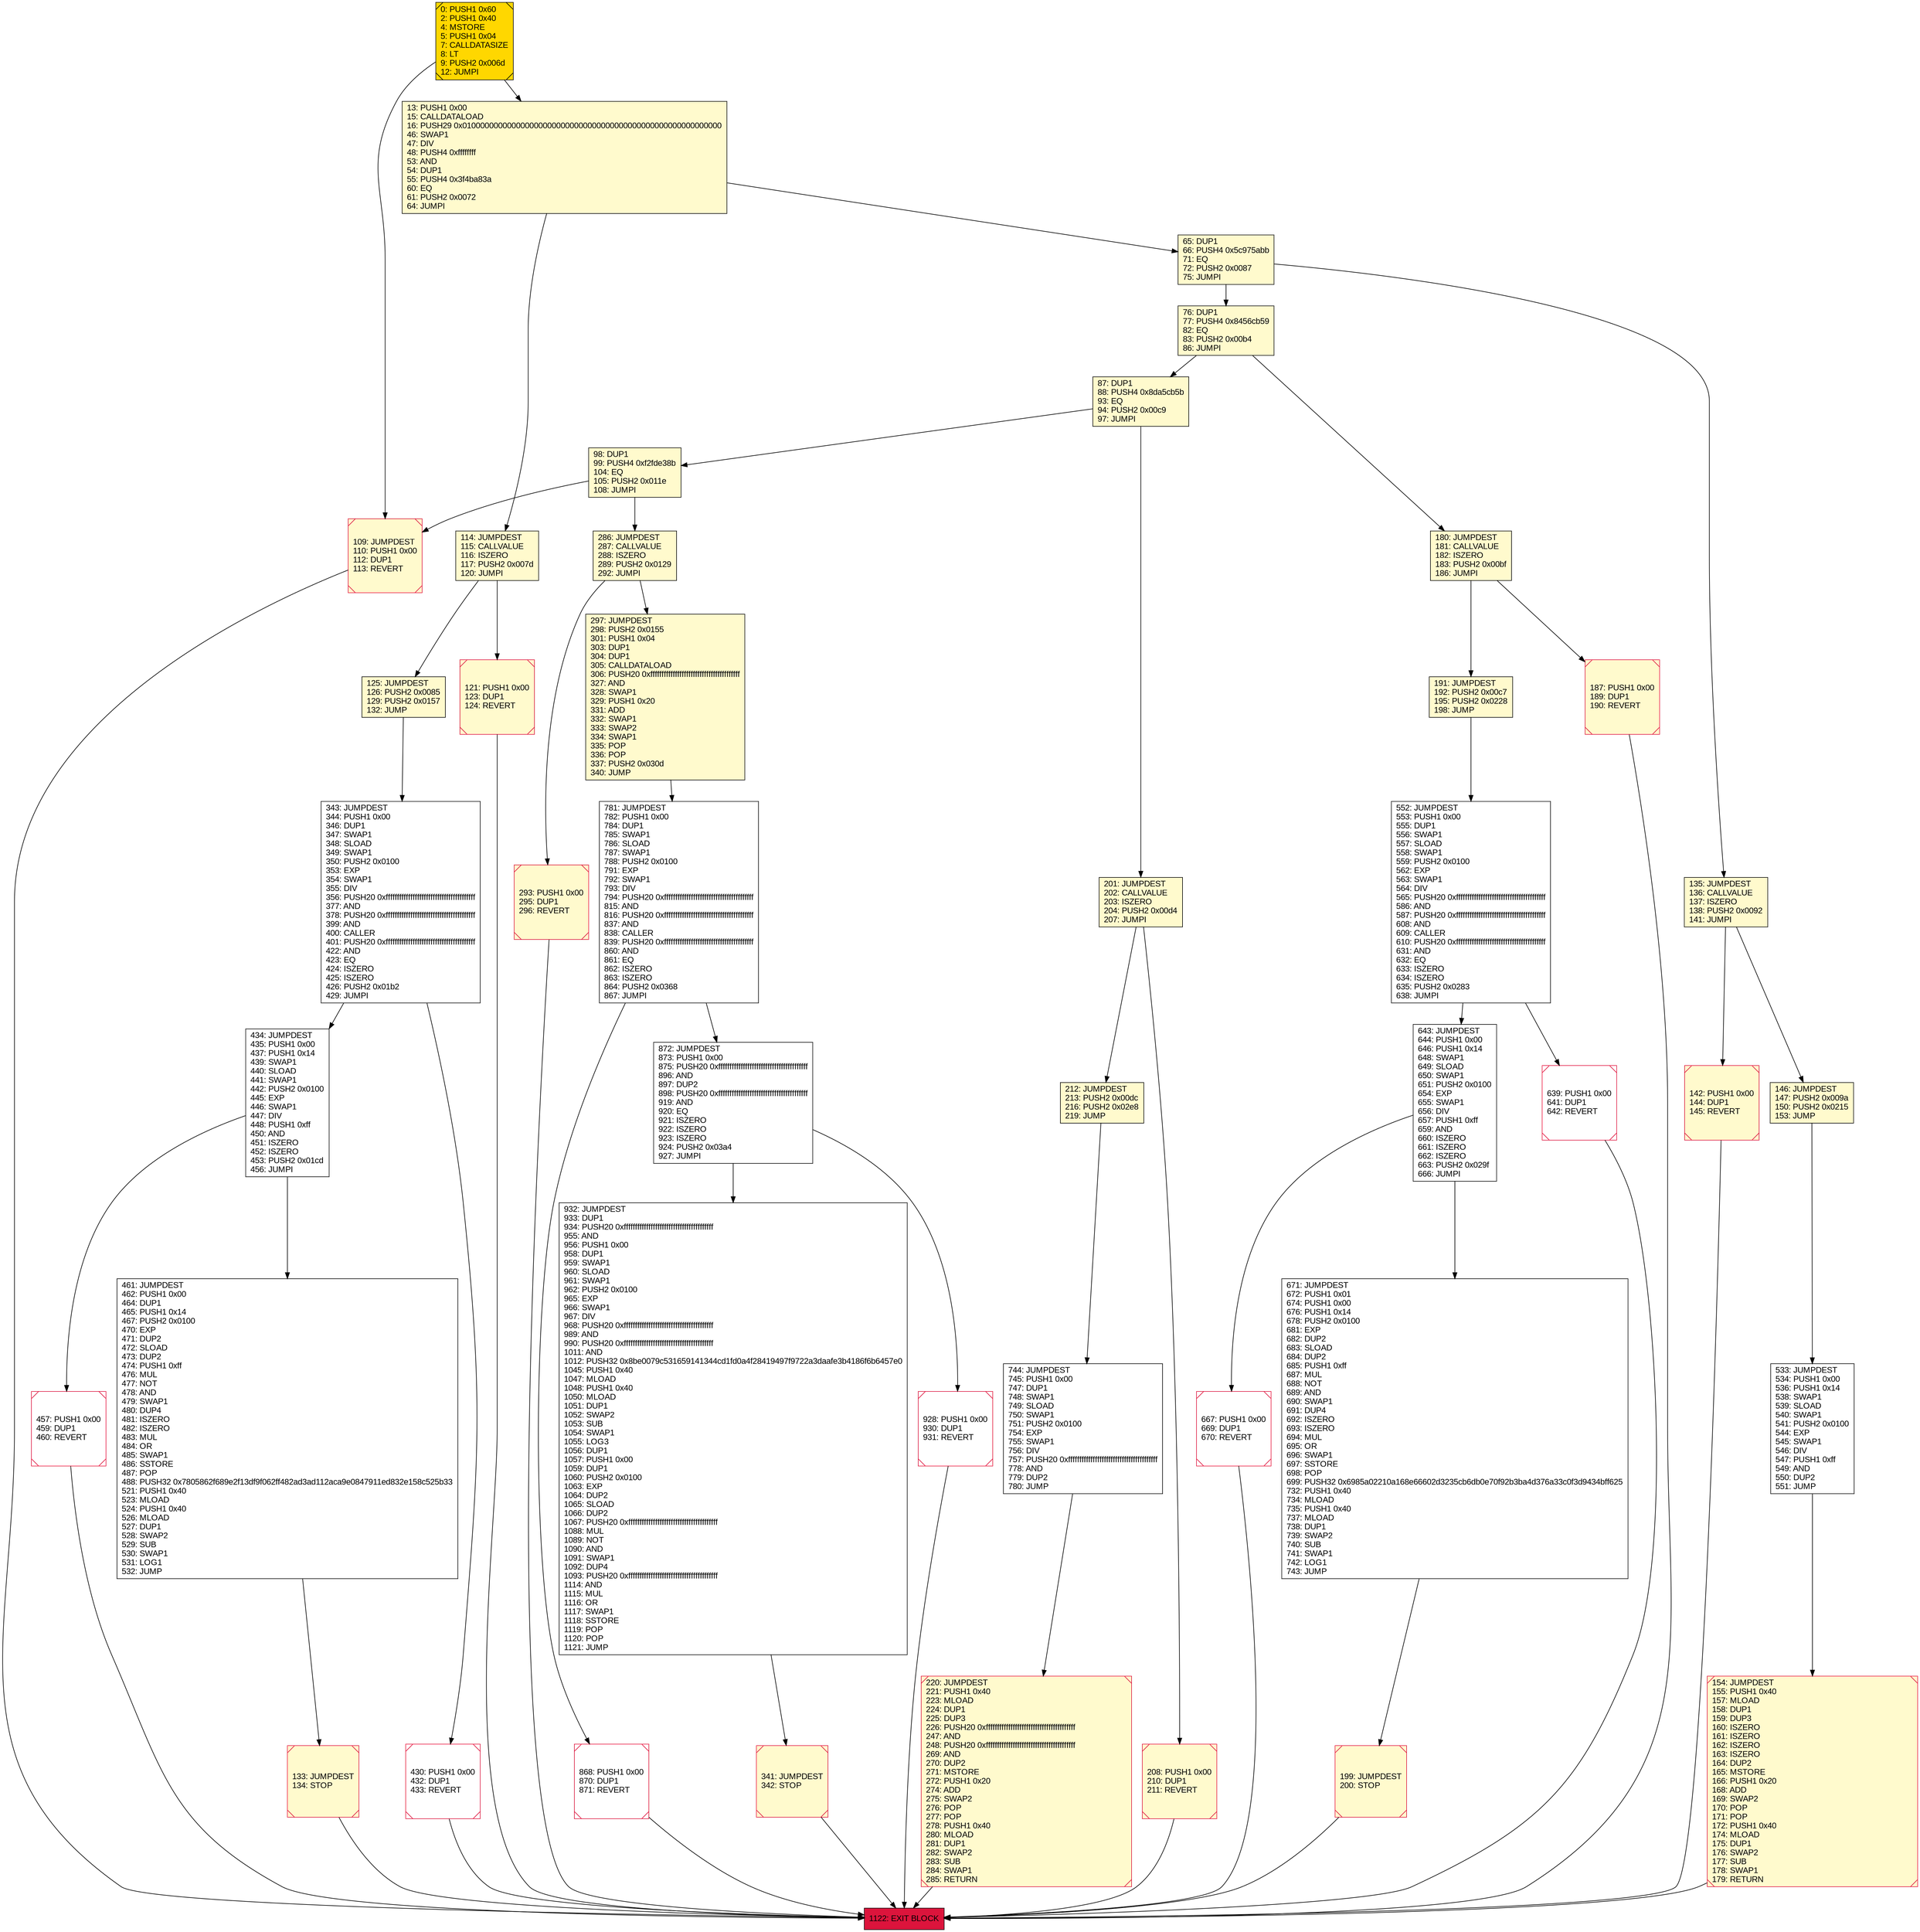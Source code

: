 digraph G {
bgcolor=transparent rankdir=UD;
node [shape=box style=filled color=black fillcolor=white fontname=arial fontcolor=black];
286 [label="286: JUMPDEST\l287: CALLVALUE\l288: ISZERO\l289: PUSH2 0x0129\l292: JUMPI\l" fillcolor=lemonchiffon ];
341 [label="341: JUMPDEST\l342: STOP\l" fillcolor=lemonchiffon shape=Msquare color=crimson ];
928 [label="928: PUSH1 0x00\l930: DUP1\l931: REVERT\l" shape=Msquare color=crimson ];
212 [label="212: JUMPDEST\l213: PUSH2 0x00dc\l216: PUSH2 0x02e8\l219: JUMP\l" fillcolor=lemonchiffon ];
643 [label="643: JUMPDEST\l644: PUSH1 0x00\l646: PUSH1 0x14\l648: SWAP1\l649: SLOAD\l650: SWAP1\l651: PUSH2 0x0100\l654: EXP\l655: SWAP1\l656: DIV\l657: PUSH1 0xff\l659: AND\l660: ISZERO\l661: ISZERO\l662: ISZERO\l663: PUSH2 0x029f\l666: JUMPI\l" ];
293 [label="293: PUSH1 0x00\l295: DUP1\l296: REVERT\l" fillcolor=lemonchiffon shape=Msquare color=crimson ];
868 [label="868: PUSH1 0x00\l870: DUP1\l871: REVERT\l" shape=Msquare color=crimson ];
125 [label="125: JUMPDEST\l126: PUSH2 0x0085\l129: PUSH2 0x0157\l132: JUMP\l" fillcolor=lemonchiffon ];
201 [label="201: JUMPDEST\l202: CALLVALUE\l203: ISZERO\l204: PUSH2 0x00d4\l207: JUMPI\l" fillcolor=lemonchiffon ];
872 [label="872: JUMPDEST\l873: PUSH1 0x00\l875: PUSH20 0xffffffffffffffffffffffffffffffffffffffff\l896: AND\l897: DUP2\l898: PUSH20 0xffffffffffffffffffffffffffffffffffffffff\l919: AND\l920: EQ\l921: ISZERO\l922: ISZERO\l923: ISZERO\l924: PUSH2 0x03a4\l927: JUMPI\l" ];
220 [label="220: JUMPDEST\l221: PUSH1 0x40\l223: MLOAD\l224: DUP1\l225: DUP3\l226: PUSH20 0xffffffffffffffffffffffffffffffffffffffff\l247: AND\l248: PUSH20 0xffffffffffffffffffffffffffffffffffffffff\l269: AND\l270: DUP2\l271: MSTORE\l272: PUSH1 0x20\l274: ADD\l275: SWAP2\l276: POP\l277: POP\l278: PUSH1 0x40\l280: MLOAD\l281: DUP1\l282: SWAP2\l283: SUB\l284: SWAP1\l285: RETURN\l" fillcolor=lemonchiffon shape=Msquare color=crimson ];
430 [label="430: PUSH1 0x00\l432: DUP1\l433: REVERT\l" shape=Msquare color=crimson ];
133 [label="133: JUMPDEST\l134: STOP\l" fillcolor=lemonchiffon shape=Msquare color=crimson ];
135 [label="135: JUMPDEST\l136: CALLVALUE\l137: ISZERO\l138: PUSH2 0x0092\l141: JUMPI\l" fillcolor=lemonchiffon ];
114 [label="114: JUMPDEST\l115: CALLVALUE\l116: ISZERO\l117: PUSH2 0x007d\l120: JUMPI\l" fillcolor=lemonchiffon ];
199 [label="199: JUMPDEST\l200: STOP\l" fillcolor=lemonchiffon shape=Msquare color=crimson ];
434 [label="434: JUMPDEST\l435: PUSH1 0x00\l437: PUSH1 0x14\l439: SWAP1\l440: SLOAD\l441: SWAP1\l442: PUSH2 0x0100\l445: EXP\l446: SWAP1\l447: DIV\l448: PUSH1 0xff\l450: AND\l451: ISZERO\l452: ISZERO\l453: PUSH2 0x01cd\l456: JUMPI\l" ];
932 [label="932: JUMPDEST\l933: DUP1\l934: PUSH20 0xffffffffffffffffffffffffffffffffffffffff\l955: AND\l956: PUSH1 0x00\l958: DUP1\l959: SWAP1\l960: SLOAD\l961: SWAP1\l962: PUSH2 0x0100\l965: EXP\l966: SWAP1\l967: DIV\l968: PUSH20 0xffffffffffffffffffffffffffffffffffffffff\l989: AND\l990: PUSH20 0xffffffffffffffffffffffffffffffffffffffff\l1011: AND\l1012: PUSH32 0x8be0079c531659141344cd1fd0a4f28419497f9722a3daafe3b4186f6b6457e0\l1045: PUSH1 0x40\l1047: MLOAD\l1048: PUSH1 0x40\l1050: MLOAD\l1051: DUP1\l1052: SWAP2\l1053: SUB\l1054: SWAP1\l1055: LOG3\l1056: DUP1\l1057: PUSH1 0x00\l1059: DUP1\l1060: PUSH2 0x0100\l1063: EXP\l1064: DUP2\l1065: SLOAD\l1066: DUP2\l1067: PUSH20 0xffffffffffffffffffffffffffffffffffffffff\l1088: MUL\l1089: NOT\l1090: AND\l1091: SWAP1\l1092: DUP4\l1093: PUSH20 0xffffffffffffffffffffffffffffffffffffffff\l1114: AND\l1115: MUL\l1116: OR\l1117: SWAP1\l1118: SSTORE\l1119: POP\l1120: POP\l1121: JUMP\l" ];
121 [label="121: PUSH1 0x00\l123: DUP1\l124: REVERT\l" fillcolor=lemonchiffon shape=Msquare color=crimson ];
146 [label="146: JUMPDEST\l147: PUSH2 0x009a\l150: PUSH2 0x0215\l153: JUMP\l" fillcolor=lemonchiffon ];
187 [label="187: PUSH1 0x00\l189: DUP1\l190: REVERT\l" fillcolor=lemonchiffon shape=Msquare color=crimson ];
87 [label="87: DUP1\l88: PUSH4 0x8da5cb5b\l93: EQ\l94: PUSH2 0x00c9\l97: JUMPI\l" fillcolor=lemonchiffon ];
13 [label="13: PUSH1 0x00\l15: CALLDATALOAD\l16: PUSH29 0x0100000000000000000000000000000000000000000000000000000000\l46: SWAP1\l47: DIV\l48: PUSH4 0xffffffff\l53: AND\l54: DUP1\l55: PUSH4 0x3f4ba83a\l60: EQ\l61: PUSH2 0x0072\l64: JUMPI\l" fillcolor=lemonchiffon ];
744 [label="744: JUMPDEST\l745: PUSH1 0x00\l747: DUP1\l748: SWAP1\l749: SLOAD\l750: SWAP1\l751: PUSH2 0x0100\l754: EXP\l755: SWAP1\l756: DIV\l757: PUSH20 0xffffffffffffffffffffffffffffffffffffffff\l778: AND\l779: DUP2\l780: JUMP\l" ];
639 [label="639: PUSH1 0x00\l641: DUP1\l642: REVERT\l" shape=Msquare color=crimson ];
76 [label="76: DUP1\l77: PUSH4 0x8456cb59\l82: EQ\l83: PUSH2 0x00b4\l86: JUMPI\l" fillcolor=lemonchiffon ];
1122 [label="1122: EXIT BLOCK\l" fillcolor=crimson ];
0 [label="0: PUSH1 0x60\l2: PUSH1 0x40\l4: MSTORE\l5: PUSH1 0x04\l7: CALLDATASIZE\l8: LT\l9: PUSH2 0x006d\l12: JUMPI\l" fillcolor=lemonchiffon shape=Msquare fillcolor=gold ];
154 [label="154: JUMPDEST\l155: PUSH1 0x40\l157: MLOAD\l158: DUP1\l159: DUP3\l160: ISZERO\l161: ISZERO\l162: ISZERO\l163: ISZERO\l164: DUP2\l165: MSTORE\l166: PUSH1 0x20\l168: ADD\l169: SWAP2\l170: POP\l171: POP\l172: PUSH1 0x40\l174: MLOAD\l175: DUP1\l176: SWAP2\l177: SUB\l178: SWAP1\l179: RETURN\l" fillcolor=lemonchiffon shape=Msquare color=crimson ];
109 [label="109: JUMPDEST\l110: PUSH1 0x00\l112: DUP1\l113: REVERT\l" fillcolor=lemonchiffon shape=Msquare color=crimson ];
343 [label="343: JUMPDEST\l344: PUSH1 0x00\l346: DUP1\l347: SWAP1\l348: SLOAD\l349: SWAP1\l350: PUSH2 0x0100\l353: EXP\l354: SWAP1\l355: DIV\l356: PUSH20 0xffffffffffffffffffffffffffffffffffffffff\l377: AND\l378: PUSH20 0xffffffffffffffffffffffffffffffffffffffff\l399: AND\l400: CALLER\l401: PUSH20 0xffffffffffffffffffffffffffffffffffffffff\l422: AND\l423: EQ\l424: ISZERO\l425: ISZERO\l426: PUSH2 0x01b2\l429: JUMPI\l" ];
457 [label="457: PUSH1 0x00\l459: DUP1\l460: REVERT\l" shape=Msquare color=crimson ];
461 [label="461: JUMPDEST\l462: PUSH1 0x00\l464: DUP1\l465: PUSH1 0x14\l467: PUSH2 0x0100\l470: EXP\l471: DUP2\l472: SLOAD\l473: DUP2\l474: PUSH1 0xff\l476: MUL\l477: NOT\l478: AND\l479: SWAP1\l480: DUP4\l481: ISZERO\l482: ISZERO\l483: MUL\l484: OR\l485: SWAP1\l486: SSTORE\l487: POP\l488: PUSH32 0x7805862f689e2f13df9f062ff482ad3ad112aca9e0847911ed832e158c525b33\l521: PUSH1 0x40\l523: MLOAD\l524: PUSH1 0x40\l526: MLOAD\l527: DUP1\l528: SWAP2\l529: SUB\l530: SWAP1\l531: LOG1\l532: JUMP\l" ];
98 [label="98: DUP1\l99: PUSH4 0xf2fde38b\l104: EQ\l105: PUSH2 0x011e\l108: JUMPI\l" fillcolor=lemonchiffon ];
142 [label="142: PUSH1 0x00\l144: DUP1\l145: REVERT\l" fillcolor=lemonchiffon shape=Msquare color=crimson ];
533 [label="533: JUMPDEST\l534: PUSH1 0x00\l536: PUSH1 0x14\l538: SWAP1\l539: SLOAD\l540: SWAP1\l541: PUSH2 0x0100\l544: EXP\l545: SWAP1\l546: DIV\l547: PUSH1 0xff\l549: AND\l550: DUP2\l551: JUMP\l" ];
208 [label="208: PUSH1 0x00\l210: DUP1\l211: REVERT\l" fillcolor=lemonchiffon shape=Msquare color=crimson ];
297 [label="297: JUMPDEST\l298: PUSH2 0x0155\l301: PUSH1 0x04\l303: DUP1\l304: DUP1\l305: CALLDATALOAD\l306: PUSH20 0xffffffffffffffffffffffffffffffffffffffff\l327: AND\l328: SWAP1\l329: PUSH1 0x20\l331: ADD\l332: SWAP1\l333: SWAP2\l334: SWAP1\l335: POP\l336: POP\l337: PUSH2 0x030d\l340: JUMP\l" fillcolor=lemonchiffon ];
671 [label="671: JUMPDEST\l672: PUSH1 0x01\l674: PUSH1 0x00\l676: PUSH1 0x14\l678: PUSH2 0x0100\l681: EXP\l682: DUP2\l683: SLOAD\l684: DUP2\l685: PUSH1 0xff\l687: MUL\l688: NOT\l689: AND\l690: SWAP1\l691: DUP4\l692: ISZERO\l693: ISZERO\l694: MUL\l695: OR\l696: SWAP1\l697: SSTORE\l698: POP\l699: PUSH32 0x6985a02210a168e66602d3235cb6db0e70f92b3ba4d376a33c0f3d9434bff625\l732: PUSH1 0x40\l734: MLOAD\l735: PUSH1 0x40\l737: MLOAD\l738: DUP1\l739: SWAP2\l740: SUB\l741: SWAP1\l742: LOG1\l743: JUMP\l" ];
191 [label="191: JUMPDEST\l192: PUSH2 0x00c7\l195: PUSH2 0x0228\l198: JUMP\l" fillcolor=lemonchiffon ];
180 [label="180: JUMPDEST\l181: CALLVALUE\l182: ISZERO\l183: PUSH2 0x00bf\l186: JUMPI\l" fillcolor=lemonchiffon ];
667 [label="667: PUSH1 0x00\l669: DUP1\l670: REVERT\l" shape=Msquare color=crimson ];
65 [label="65: DUP1\l66: PUSH4 0x5c975abb\l71: EQ\l72: PUSH2 0x0087\l75: JUMPI\l" fillcolor=lemonchiffon ];
552 [label="552: JUMPDEST\l553: PUSH1 0x00\l555: DUP1\l556: SWAP1\l557: SLOAD\l558: SWAP1\l559: PUSH2 0x0100\l562: EXP\l563: SWAP1\l564: DIV\l565: PUSH20 0xffffffffffffffffffffffffffffffffffffffff\l586: AND\l587: PUSH20 0xffffffffffffffffffffffffffffffffffffffff\l608: AND\l609: CALLER\l610: PUSH20 0xffffffffffffffffffffffffffffffffffffffff\l631: AND\l632: EQ\l633: ISZERO\l634: ISZERO\l635: PUSH2 0x0283\l638: JUMPI\l" ];
781 [label="781: JUMPDEST\l782: PUSH1 0x00\l784: DUP1\l785: SWAP1\l786: SLOAD\l787: SWAP1\l788: PUSH2 0x0100\l791: EXP\l792: SWAP1\l793: DIV\l794: PUSH20 0xffffffffffffffffffffffffffffffffffffffff\l815: AND\l816: PUSH20 0xffffffffffffffffffffffffffffffffffffffff\l837: AND\l838: CALLER\l839: PUSH20 0xffffffffffffffffffffffffffffffffffffffff\l860: AND\l861: EQ\l862: ISZERO\l863: ISZERO\l864: PUSH2 0x0368\l867: JUMPI\l" ];
98 -> 109;
109 -> 1122;
191 -> 552;
457 -> 1122;
114 -> 121;
13 -> 114;
872 -> 932;
208 -> 1122;
114 -> 125;
76 -> 180;
932 -> 341;
87 -> 201;
552 -> 639;
13 -> 65;
341 -> 1122;
343 -> 430;
868 -> 1122;
180 -> 187;
65 -> 135;
98 -> 286;
199 -> 1122;
286 -> 297;
87 -> 98;
201 -> 208;
121 -> 1122;
434 -> 461;
434 -> 457;
639 -> 1122;
552 -> 643;
180 -> 191;
154 -> 1122;
201 -> 212;
286 -> 293;
872 -> 928;
135 -> 146;
0 -> 109;
297 -> 781;
142 -> 1122;
744 -> 220;
533 -> 154;
667 -> 1122;
212 -> 744;
65 -> 76;
671 -> 199;
928 -> 1122;
293 -> 1122;
146 -> 533;
220 -> 1122;
430 -> 1122;
125 -> 343;
643 -> 671;
133 -> 1122;
187 -> 1122;
461 -> 133;
0 -> 13;
643 -> 667;
781 -> 872;
76 -> 87;
343 -> 434;
781 -> 868;
135 -> 142;
}